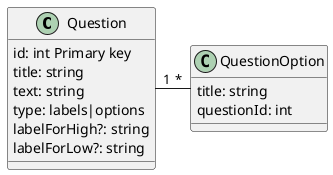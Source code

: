 @startuml
'https://plantuml.com/class-diagram


class Question {
 id: int Primary key
 title: string
 text: string
 type: labels|options
 labelForHigh?: string
 labelForLow?: string
}

class QuestionOption {
    title: string
    questionId: int
}

Question "1" - "*" QuestionOption


@enduml